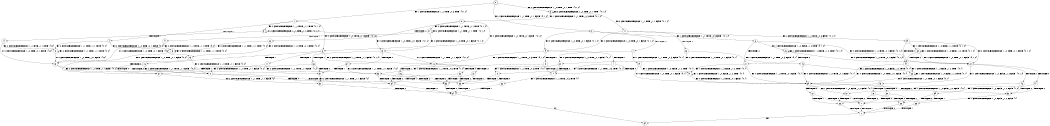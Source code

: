 digraph BCG {
size = "7, 10.5";
center = TRUE;
node [shape = circle];
0 [peripheries = 2];
0 -> 1 [label = "EX !1 !ATOMIC_EXCH_BRANCH (1, +1, TRUE, +0, 3, TRUE) !{0, 1, 2}"];
0 -> 2 [label = "EX !2 !ATOMIC_EXCH_BRANCH (1, +1, TRUE, +1, 1, FALSE) !{0, 1, 2}"];
0 -> 3 [label = "EX !0 !ATOMIC_EXCH_BRANCH (1, +0, TRUE, +0, 1, TRUE) !{0, 1, 2}"];
1 -> 4 [label = "TERMINATE !1"];
1 -> 5 [label = "EX !2 !ATOMIC_EXCH_BRANCH (1, +1, TRUE, +1, 1, TRUE) !{0, 1, 2}"];
1 -> 6 [label = "EX !0 !ATOMIC_EXCH_BRANCH (1, +0, TRUE, +0, 1, FALSE) !{0, 1, 2}"];
2 -> 7 [label = "TERMINATE !2"];
2 -> 8 [label = "EX !1 !ATOMIC_EXCH_BRANCH (1, +1, TRUE, +0, 3, FALSE) !{0, 1, 2}"];
2 -> 9 [label = "EX !0 !ATOMIC_EXCH_BRANCH (1, +0, TRUE, +0, 1, FALSE) !{0, 1, 2}"];
3 -> 10 [label = "EX !1 !ATOMIC_EXCH_BRANCH (1, +1, TRUE, +0, 3, TRUE) !{0, 1, 2}"];
3 -> 11 [label = "EX !2 !ATOMIC_EXCH_BRANCH (1, +1, TRUE, +1, 1, FALSE) !{0, 1, 2}"];
3 -> 3 [label = "EX !0 !ATOMIC_EXCH_BRANCH (1, +0, TRUE, +0, 1, TRUE) !{0, 1, 2}"];
4 -> 12 [label = "EX !2 !ATOMIC_EXCH_BRANCH (1, +1, TRUE, +1, 1, TRUE) !{0, 2}"];
4 -> 13 [label = "EX !0 !ATOMIC_EXCH_BRANCH (1, +0, TRUE, +0, 1, FALSE) !{0, 2}"];
5 -> 14 [label = "TERMINATE !1"];
5 -> 15 [label = "EX !0 !ATOMIC_EXCH_BRANCH (1, +0, TRUE, +0, 1, FALSE) !{0, 1, 2}"];
5 -> 5 [label = "EX !2 !ATOMIC_EXCH_BRANCH (1, +1, TRUE, +1, 1, TRUE) !{0, 1, 2}"];
6 -> 16 [label = "TERMINATE !1"];
6 -> 17 [label = "TERMINATE !0"];
6 -> 18 [label = "EX !2 !ATOMIC_EXCH_BRANCH (1, +1, TRUE, +1, 1, FALSE) !{0, 1, 2}"];
7 -> 19 [label = "EX !1 !ATOMIC_EXCH_BRANCH (1, +1, TRUE, +0, 3, FALSE) !{0, 1}"];
7 -> 20 [label = "EX !0 !ATOMIC_EXCH_BRANCH (1, +0, TRUE, +0, 1, FALSE) !{0, 1}"];
8 -> 21 [label = "TERMINATE !2"];
8 -> 22 [label = "EX !0 !ATOMIC_EXCH_BRANCH (1, +0, TRUE, +0, 1, FALSE) !{0, 1, 2}"];
8 -> 23 [label = "EX !1 !ATOMIC_EXCH_BRANCH (1, +0, FALSE, +1, 2, TRUE) !{0, 1, 2}"];
9 -> 24 [label = "TERMINATE !2"];
9 -> 25 [label = "TERMINATE !0"];
9 -> 18 [label = "EX !1 !ATOMIC_EXCH_BRANCH (1, +1, TRUE, +0, 3, TRUE) !{0, 1, 2}"];
10 -> 26 [label = "TERMINATE !1"];
10 -> 27 [label = "EX !2 !ATOMIC_EXCH_BRANCH (1, +1, TRUE, +1, 1, TRUE) !{0, 1, 2}"];
10 -> 6 [label = "EX !0 !ATOMIC_EXCH_BRANCH (1, +0, TRUE, +0, 1, FALSE) !{0, 1, 2}"];
11 -> 28 [label = "TERMINATE !2"];
11 -> 29 [label = "EX !1 !ATOMIC_EXCH_BRANCH (1, +1, TRUE, +0, 3, FALSE) !{0, 1, 2}"];
11 -> 9 [label = "EX !0 !ATOMIC_EXCH_BRANCH (1, +0, TRUE, +0, 1, FALSE) !{0, 1, 2}"];
12 -> 30 [label = "EX !0 !ATOMIC_EXCH_BRANCH (1, +0, TRUE, +0, 1, FALSE) !{0, 2}"];
12 -> 12 [label = "EX !2 !ATOMIC_EXCH_BRANCH (1, +1, TRUE, +1, 1, TRUE) !{0, 2}"];
13 -> 31 [label = "TERMINATE !0"];
13 -> 32 [label = "EX !2 !ATOMIC_EXCH_BRANCH (1, +1, TRUE, +1, 1, FALSE) !{0, 2}"];
14 -> 30 [label = "EX !0 !ATOMIC_EXCH_BRANCH (1, +0, TRUE, +0, 1, FALSE) !{0, 2}"];
14 -> 12 [label = "EX !2 !ATOMIC_EXCH_BRANCH (1, +1, TRUE, +1, 1, TRUE) !{0, 2}"];
15 -> 33 [label = "TERMINATE !1"];
15 -> 34 [label = "TERMINATE !0"];
15 -> 18 [label = "EX !2 !ATOMIC_EXCH_BRANCH (1, +1, TRUE, +1, 1, FALSE) !{0, 1, 2}"];
16 -> 31 [label = "TERMINATE !0"];
16 -> 32 [label = "EX !2 !ATOMIC_EXCH_BRANCH (1, +1, TRUE, +1, 1, FALSE) !{0, 2}"];
17 -> 31 [label = "TERMINATE !1"];
17 -> 35 [label = "EX !2 !ATOMIC_EXCH_BRANCH (1, +1, TRUE, +1, 1, FALSE) !{1, 2}"];
18 -> 36 [label = "TERMINATE !1"];
18 -> 37 [label = "TERMINATE !2"];
18 -> 38 [label = "TERMINATE !0"];
19 -> 39 [label = "EX !0 !ATOMIC_EXCH_BRANCH (1, +0, TRUE, +0, 1, FALSE) !{0, 1}"];
19 -> 40 [label = "EX !1 !ATOMIC_EXCH_BRANCH (1, +0, FALSE, +1, 2, TRUE) !{0, 1}"];
20 -> 41 [label = "TERMINATE !0"];
20 -> 42 [label = "EX !1 !ATOMIC_EXCH_BRANCH (1, +1, TRUE, +0, 3, TRUE) !{0, 1}"];
21 -> 39 [label = "EX !0 !ATOMIC_EXCH_BRANCH (1, +0, TRUE, +0, 1, FALSE) !{0, 1}"];
21 -> 40 [label = "EX !1 !ATOMIC_EXCH_BRANCH (1, +0, FALSE, +1, 2, TRUE) !{0, 1}"];
22 -> 43 [label = "TERMINATE !2"];
22 -> 44 [label = "TERMINATE !0"];
22 -> 45 [label = "EX !1 !ATOMIC_EXCH_BRANCH (1, +0, FALSE, +1, 2, FALSE) !{0, 1, 2}"];
23 -> 21 [label = "TERMINATE !2"];
23 -> 22 [label = "EX !0 !ATOMIC_EXCH_BRANCH (1, +0, TRUE, +0, 1, FALSE) !{0, 1, 2}"];
23 -> 23 [label = "EX !1 !ATOMIC_EXCH_BRANCH (1, +0, FALSE, +1, 2, TRUE) !{0, 1, 2}"];
24 -> 41 [label = "TERMINATE !0"];
24 -> 42 [label = "EX !1 !ATOMIC_EXCH_BRANCH (1, +1, TRUE, +0, 3, TRUE) !{0, 1}"];
25 -> 41 [label = "TERMINATE !2"];
25 -> 35 [label = "EX !1 !ATOMIC_EXCH_BRANCH (1, +1, TRUE, +0, 3, TRUE) !{1, 2}"];
26 -> 46 [label = "EX !2 !ATOMIC_EXCH_BRANCH (1, +1, TRUE, +1, 1, TRUE) !{0, 2}"];
26 -> 13 [label = "EX !0 !ATOMIC_EXCH_BRANCH (1, +0, TRUE, +0, 1, FALSE) !{0, 2}"];
27 -> 47 [label = "TERMINATE !1"];
27 -> 27 [label = "EX !2 !ATOMIC_EXCH_BRANCH (1, +1, TRUE, +1, 1, TRUE) !{0, 1, 2}"];
27 -> 15 [label = "EX !0 !ATOMIC_EXCH_BRANCH (1, +0, TRUE, +0, 1, FALSE) !{0, 1, 2}"];
28 -> 48 [label = "EX !1 !ATOMIC_EXCH_BRANCH (1, +1, TRUE, +0, 3, FALSE) !{0, 1}"];
28 -> 20 [label = "EX !0 !ATOMIC_EXCH_BRANCH (1, +0, TRUE, +0, 1, FALSE) !{0, 1}"];
29 -> 49 [label = "TERMINATE !2"];
29 -> 50 [label = "EX !1 !ATOMIC_EXCH_BRANCH (1, +0, FALSE, +1, 2, TRUE) !{0, 1, 2}"];
29 -> 22 [label = "EX !0 !ATOMIC_EXCH_BRANCH (1, +0, TRUE, +0, 1, FALSE) !{0, 1, 2}"];
30 -> 51 [label = "TERMINATE !0"];
30 -> 32 [label = "EX !2 !ATOMIC_EXCH_BRANCH (1, +1, TRUE, +1, 1, FALSE) !{0, 2}"];
31 -> 52 [label = "EX !2 !ATOMIC_EXCH_BRANCH (1, +1, TRUE, +1, 1, FALSE) !{2}"];
32 -> 53 [label = "TERMINATE !2"];
32 -> 54 [label = "TERMINATE !0"];
33 -> 51 [label = "TERMINATE !0"];
33 -> 32 [label = "EX !2 !ATOMIC_EXCH_BRANCH (1, +1, TRUE, +1, 1, FALSE) !{0, 2}"];
34 -> 51 [label = "TERMINATE !1"];
34 -> 35 [label = "EX !2 !ATOMIC_EXCH_BRANCH (1, +1, TRUE, +1, 1, FALSE) !{1, 2}"];
35 -> 54 [label = "TERMINATE !1"];
35 -> 55 [label = "TERMINATE !2"];
36 -> 53 [label = "TERMINATE !2"];
36 -> 54 [label = "TERMINATE !0"];
37 -> 53 [label = "TERMINATE !1"];
37 -> 55 [label = "TERMINATE !0"];
38 -> 54 [label = "TERMINATE !1"];
38 -> 55 [label = "TERMINATE !2"];
39 -> 56 [label = "TERMINATE !0"];
39 -> 57 [label = "EX !1 !ATOMIC_EXCH_BRANCH (1, +0, FALSE, +1, 2, FALSE) !{0, 1}"];
40 -> 39 [label = "EX !0 !ATOMIC_EXCH_BRANCH (1, +0, TRUE, +0, 1, FALSE) !{0, 1}"];
40 -> 40 [label = "EX !1 !ATOMIC_EXCH_BRANCH (1, +0, FALSE, +1, 2, TRUE) !{0, 1}"];
41 -> 58 [label = "EX !1 !ATOMIC_EXCH_BRANCH (1, +1, TRUE, +0, 3, TRUE) !{1}"];
42 -> 53 [label = "TERMINATE !1"];
42 -> 55 [label = "TERMINATE !0"];
43 -> 56 [label = "TERMINATE !0"];
43 -> 57 [label = "EX !1 !ATOMIC_EXCH_BRANCH (1, +0, FALSE, +1, 2, FALSE) !{0, 1}"];
44 -> 56 [label = "TERMINATE !2"];
44 -> 59 [label = "EX !1 !ATOMIC_EXCH_BRANCH (1, +0, FALSE, +1, 2, FALSE) !{1, 2}"];
45 -> 60 [label = "TERMINATE !1"];
45 -> 61 [label = "TERMINATE !2"];
45 -> 62 [label = "TERMINATE !0"];
46 -> 46 [label = "EX !2 !ATOMIC_EXCH_BRANCH (1, +1, TRUE, +1, 1, TRUE) !{0, 2}"];
46 -> 30 [label = "EX !0 !ATOMIC_EXCH_BRANCH (1, +0, TRUE, +0, 1, FALSE) !{0, 2}"];
47 -> 46 [label = "EX !2 !ATOMIC_EXCH_BRANCH (1, +1, TRUE, +1, 1, TRUE) !{0, 2}"];
47 -> 30 [label = "EX !0 !ATOMIC_EXCH_BRANCH (1, +0, TRUE, +0, 1, FALSE) !{0, 2}"];
48 -> 63 [label = "EX !1 !ATOMIC_EXCH_BRANCH (1, +0, FALSE, +1, 2, TRUE) !{0, 1}"];
48 -> 39 [label = "EX !0 !ATOMIC_EXCH_BRANCH (1, +0, TRUE, +0, 1, FALSE) !{0, 1}"];
49 -> 63 [label = "EX !1 !ATOMIC_EXCH_BRANCH (1, +0, FALSE, +1, 2, TRUE) !{0, 1}"];
49 -> 39 [label = "EX !0 !ATOMIC_EXCH_BRANCH (1, +0, TRUE, +0, 1, FALSE) !{0, 1}"];
50 -> 49 [label = "TERMINATE !2"];
50 -> 50 [label = "EX !1 !ATOMIC_EXCH_BRANCH (1, +0, FALSE, +1, 2, TRUE) !{0, 1, 2}"];
50 -> 22 [label = "EX !0 !ATOMIC_EXCH_BRANCH (1, +0, TRUE, +0, 1, FALSE) !{0, 1, 2}"];
51 -> 52 [label = "EX !2 !ATOMIC_EXCH_BRANCH (1, +1, TRUE, +1, 1, FALSE) !{2}"];
52 -> 64 [label = "TERMINATE !2"];
53 -> 64 [label = "TERMINATE !0"];
54 -> 64 [label = "TERMINATE !2"];
55 -> 64 [label = "TERMINATE !1"];
56 -> 65 [label = "EX !1 !ATOMIC_EXCH_BRANCH (1, +0, FALSE, +1, 2, FALSE) !{1}"];
57 -> 66 [label = "TERMINATE !1"];
57 -> 67 [label = "TERMINATE !0"];
58 -> 64 [label = "TERMINATE !1"];
59 -> 68 [label = "TERMINATE !1"];
59 -> 67 [label = "TERMINATE !2"];
60 -> 66 [label = "TERMINATE !2"];
60 -> 68 [label = "TERMINATE !0"];
61 -> 66 [label = "TERMINATE !1"];
61 -> 67 [label = "TERMINATE !0"];
62 -> 68 [label = "TERMINATE !1"];
62 -> 67 [label = "TERMINATE !2"];
63 -> 63 [label = "EX !1 !ATOMIC_EXCH_BRANCH (1, +0, FALSE, +1, 2, TRUE) !{0, 1}"];
63 -> 39 [label = "EX !0 !ATOMIC_EXCH_BRANCH (1, +0, TRUE, +0, 1, FALSE) !{0, 1}"];
64 -> 69 [label = "exit"];
65 -> 70 [label = "TERMINATE !1"];
66 -> 70 [label = "TERMINATE !0"];
67 -> 70 [label = "TERMINATE !1"];
68 -> 70 [label = "TERMINATE !2"];
70 -> 69 [label = "exit"];
}
